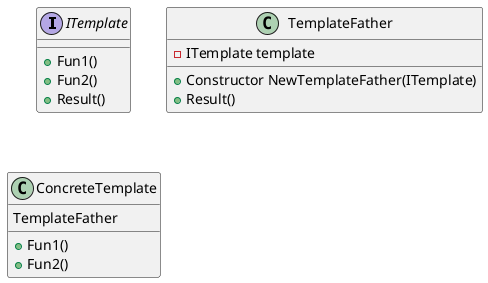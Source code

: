 @startuml
'https://plantuml.com/class-diagram

interface ITemplate {
+Fun1()
+Fun2()
+Result()
}

class TemplateFather {
-ITemplate template
+Constructor NewTemplateFather(ITemplate)
+Result()
}

class ConcreteTemplate {
TemplateFather
+Fun1()
+Fun2()
}

@enduml
